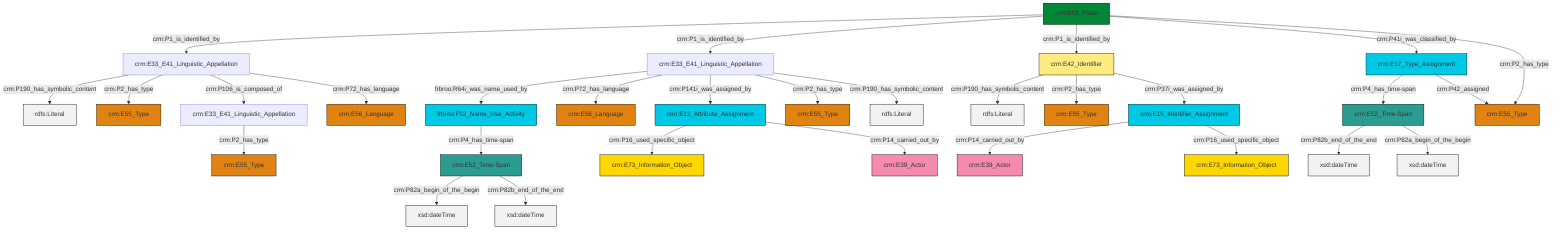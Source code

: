 graph TD
classDef Literal fill:#f2f2f2,stroke:#000000;
classDef CRM_Entity fill:#FFFFFF,stroke:#000000;
classDef Temporal_Entity fill:#00C9E6, stroke:#000000;
classDef Type fill:#E18312, stroke:#000000;
classDef Time-Span fill:#2C9C91, stroke:#000000;
classDef Appellation fill:#FFEB7F, stroke:#000000;
classDef Place fill:#008836, stroke:#000000;
classDef Persistent_Item fill:#B266B2, stroke:#000000;
classDef Conceptual_Object fill:#FFD700, stroke:#000000;
classDef Physical_Thing fill:#D2B48C, stroke:#000000;
classDef Actor fill:#f58aad, stroke:#000000;
classDef PC_Classes fill:#4ce600, stroke:#000000;
classDef Multi fill:#cccccc,stroke:#000000;

0["crm:E33_E41_Linguistic_Appellation"]:::Default -->|crm:P190_has_symbolic_content| 1[rdfs:Literal]:::Literal
6["crm:E33_E41_Linguistic_Appellation"]:::Default -->|frbroo:R64i_was_name_used_by| 7["frbroo:F52_Name_Use_Activity"]:::Temporal_Entity
13["crm:E53_Place"]:::Place -->|crm:P1_is_identified_by| 0["crm:E33_E41_Linguistic_Appellation"]:::Default
13["crm:E53_Place"]:::Place -->|crm:P1_is_identified_by| 6["crm:E33_E41_Linguistic_Appellation"]:::Default
0["crm:E33_E41_Linguistic_Appellation"]:::Default -->|crm:P2_has_type| 14["crm:E55_Type"]:::Type
6["crm:E33_E41_Linguistic_Appellation"]:::Default -->|crm:P72_has_language| 15["crm:E56_Language"]:::Type
16["crm:E42_Identifier"]:::Appellation -->|crm:P190_has_symbolic_content| 17[rdfs:Literal]:::Literal
11["crm:E13_Attribute_Assignment"]:::Temporal_Entity -->|crm:P16_used_specific_object| 18["crm:E73_Information_Object"]:::Conceptual_Object
4["crm:E52_Time-Span"]:::Time-Span -->|crm:P82a_begin_of_the_begin| 22[xsd:dateTime]:::Literal
16["crm:E42_Identifier"]:::Appellation -->|crm:P2_has_type| 23["crm:E55_Type"]:::Type
24["crm:E52_Time-Span"]:::Time-Span -->|crm:P82b_end_of_the_end| 25[xsd:dateTime]:::Literal
7["frbroo:F52_Name_Use_Activity"]:::Temporal_Entity -->|crm:P4_has_time-span| 4["crm:E52_Time-Span"]:::Time-Span
26["crm:E33_E41_Linguistic_Appellation"]:::Default -->|crm:P2_has_type| 27["crm:E55_Type"]:::Type
4["crm:E52_Time-Span"]:::Time-Span -->|crm:P82b_end_of_the_end| 28[xsd:dateTime]:::Literal
29["crm:E17_Type_Assignment"]:::Temporal_Entity -->|crm:P4_has_time-span| 24["crm:E52_Time-Span"]:::Time-Span
24["crm:E52_Time-Span"]:::Time-Span -->|crm:P82a_begin_of_the_begin| 30[xsd:dateTime]:::Literal
16["crm:E42_Identifier"]:::Appellation -->|crm:P37i_was_assigned_by| 31["crm:E15_Identifier_Assignment"]:::Temporal_Entity
31["crm:E15_Identifier_Assignment"]:::Temporal_Entity -->|crm:P14_carried_out_by| 32["crm:E39_Actor"]:::Actor
29["crm:E17_Type_Assignment"]:::Temporal_Entity -->|crm:P42_assigned| 35["crm:E55_Type"]:::Type
6["crm:E33_E41_Linguistic_Appellation"]:::Default -->|crm:P141i_was_assigned_by| 11["crm:E13_Attribute_Assignment"]:::Temporal_Entity
0["crm:E33_E41_Linguistic_Appellation"]:::Default -->|crm:P106_is_composed_of| 26["crm:E33_E41_Linguistic_Appellation"]:::Default
6["crm:E33_E41_Linguistic_Appellation"]:::Default -->|crm:P2_has_type| 41["crm:E55_Type"]:::Type
0["crm:E33_E41_Linguistic_Appellation"]:::Default -->|crm:P72_has_language| 2["crm:E56_Language"]:::Type
13["crm:E53_Place"]:::Place -->|crm:P1_is_identified_by| 16["crm:E42_Identifier"]:::Appellation
6["crm:E33_E41_Linguistic_Appellation"]:::Default -->|crm:P190_has_symbolic_content| 48[rdfs:Literal]:::Literal
13["crm:E53_Place"]:::Place -->|crm:P41i_was_classified_by| 29["crm:E17_Type_Assignment"]:::Temporal_Entity
31["crm:E15_Identifier_Assignment"]:::Temporal_Entity -->|crm:P16_used_specific_object| 8["crm:E73_Information_Object"]:::Conceptual_Object
11["crm:E13_Attribute_Assignment"]:::Temporal_Entity -->|crm:P14_carried_out_by| 19["crm:E39_Actor"]:::Actor
13["crm:E53_Place"]:::Place -->|crm:P2_has_type| 35["crm:E55_Type"]:::Type